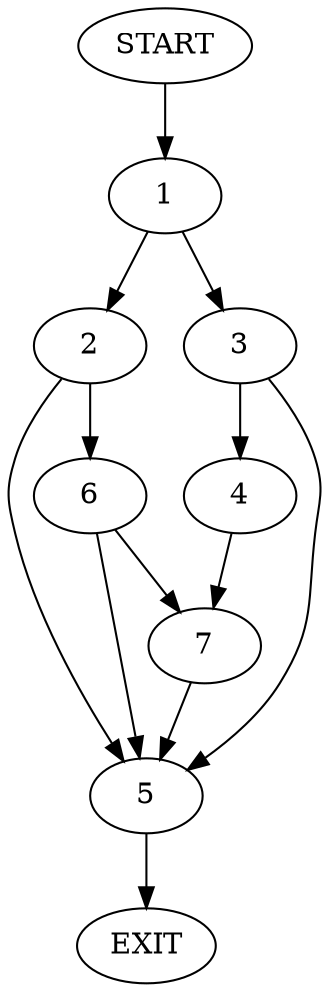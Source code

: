 digraph {
0 [label="START"]
8 [label="EXIT"]
0 -> 1
1 -> 2
1 -> 3
3 -> 4
3 -> 5
2 -> 6
2 -> 5
4 -> 7
5 -> 8
7 -> 5
6 -> 7
6 -> 5
}
